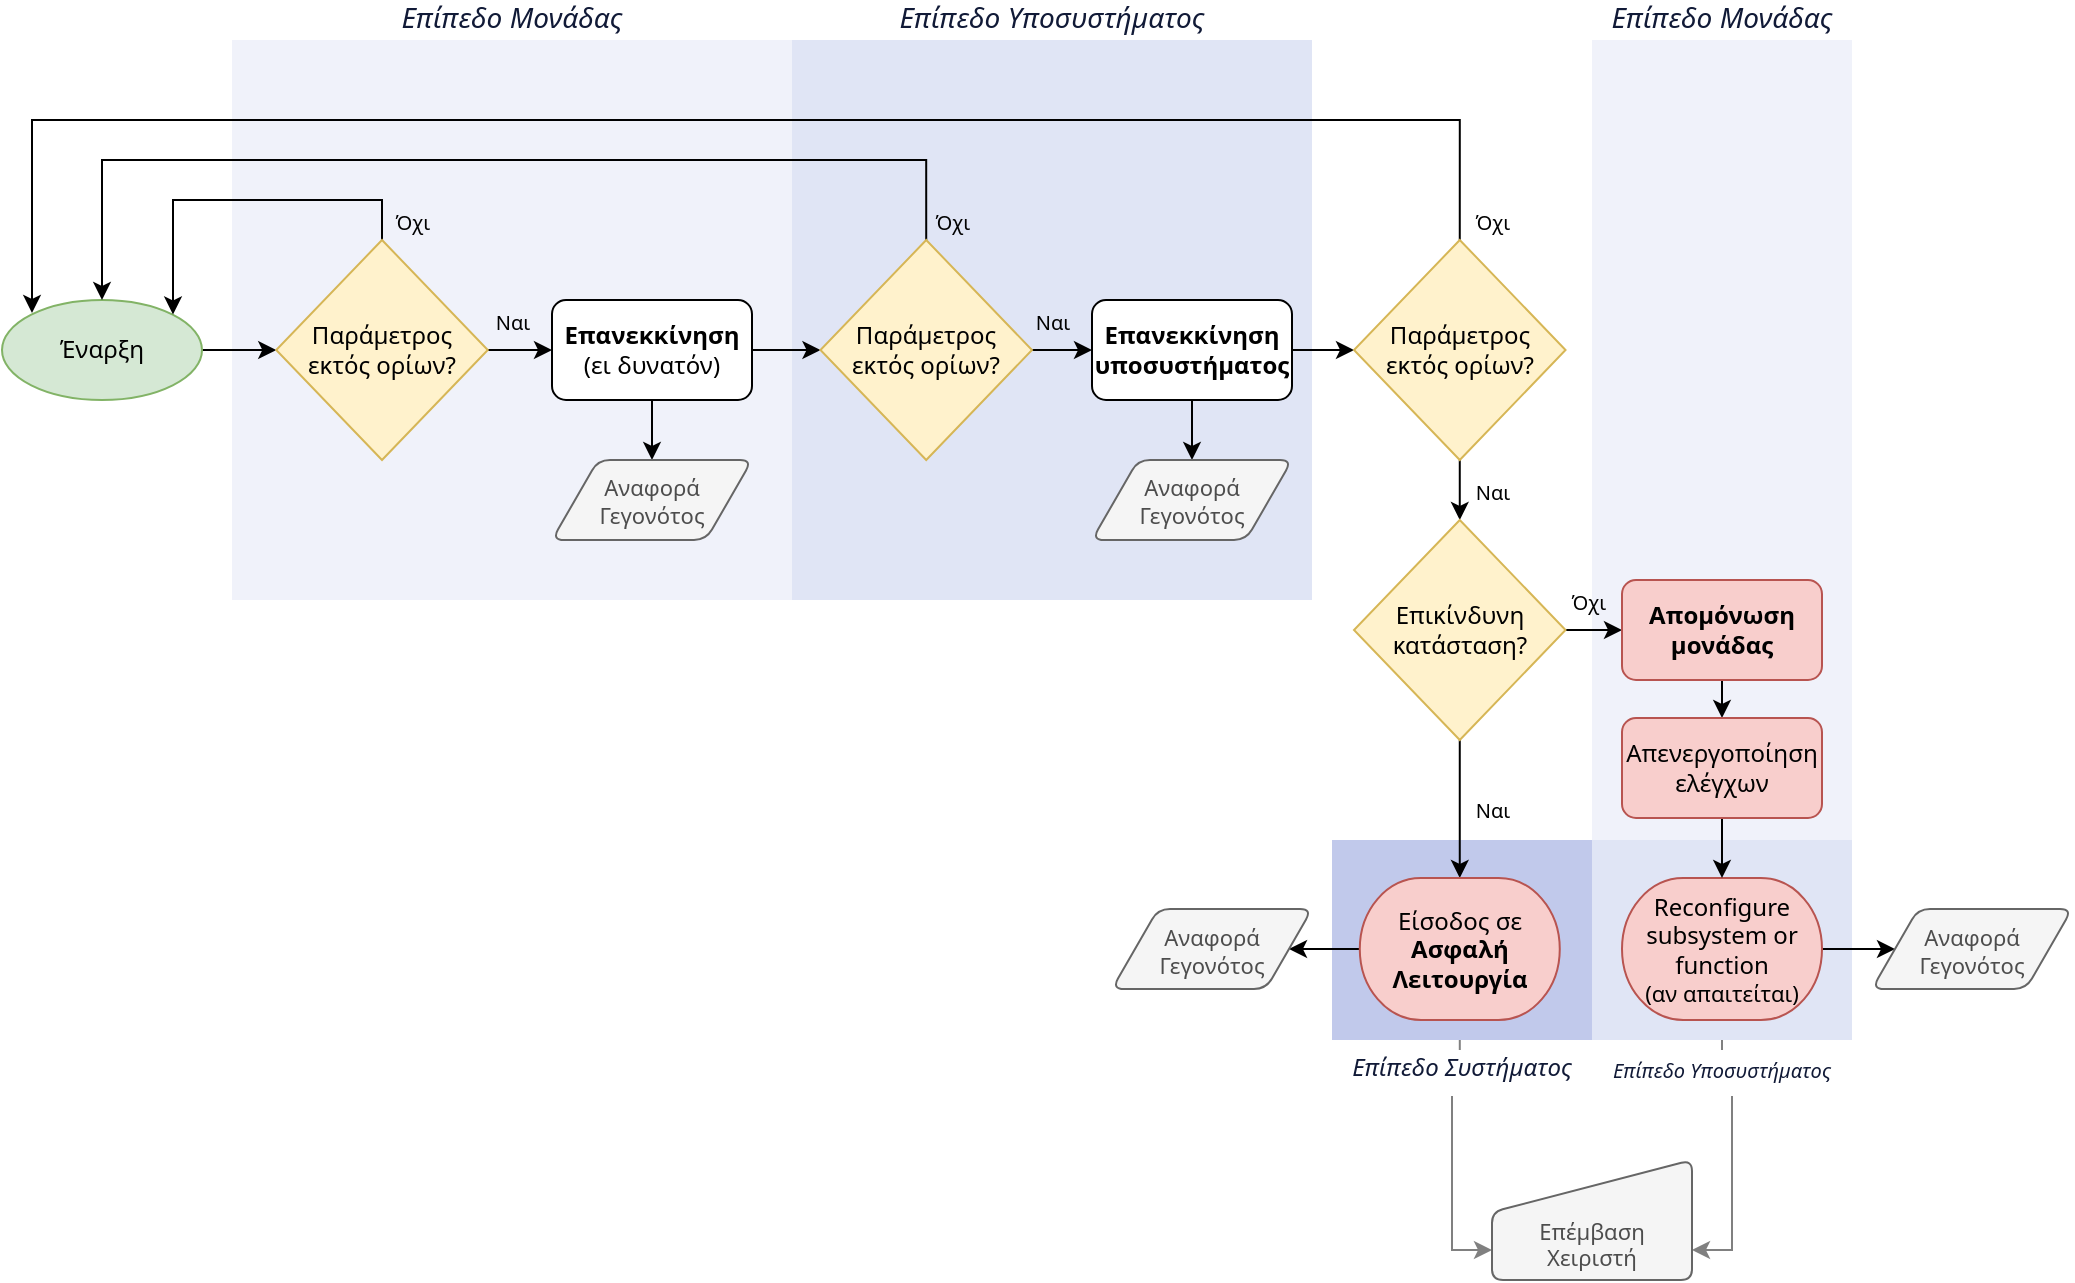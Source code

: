 <mxfile version="14.8.0" type="device"><diagram id="C5RBs43oDa-KdzZeNtuy" name="Page-1"><mxGraphModel dx="1185" dy="687" grid="0" gridSize="10" guides="1" tooltips="1" connect="1" arrows="1" fold="1" page="1" pageScale="1" pageWidth="827" pageHeight="1169" math="0" shadow="0"><root><mxCell id="WIyWlLk6GJQsqaUBKTNV-0"/><mxCell id="WIyWlLk6GJQsqaUBKTNV-1" parent="WIyWlLk6GJQsqaUBKTNV-0"/><mxCell id="QBey3xWA525mtxhEQPXz-13" style="edgeStyle=orthogonalEdgeStyle;rounded=0;orthogonalLoop=1;jettySize=auto;html=1;exitX=0.5;exitY=1;exitDx=0;exitDy=0;exitPerimeter=0;entryX=0;entryY=0.75;entryDx=0;entryDy=0;fontFamily=Noto Sans;fontSize=11;fontColor=#4D4D4D;strokeColor=#808080;" parent="WIyWlLk6GJQsqaUBKTNV-1" source="rWWxSD8hS1EueQrp4gQF-73" target="QBey3xWA525mtxhEQPXz-12" edge="1"><mxGeometry relative="1" as="geometry"/></mxCell><mxCell id="QBey3xWA525mtxhEQPXz-14" style="edgeStyle=orthogonalEdgeStyle;rounded=0;orthogonalLoop=1;jettySize=auto;html=1;exitX=0.5;exitY=1;exitDx=0;exitDy=0;exitPerimeter=0;entryX=1;entryY=0.75;entryDx=0;entryDy=0;fontFamily=Noto Sans;fontSize=11;fontColor=#4D4D4D;strokeColor=#808080;" parent="WIyWlLk6GJQsqaUBKTNV-1" source="rWWxSD8hS1EueQrp4gQF-98" target="QBey3xWA525mtxhEQPXz-12" edge="1"><mxGeometry relative="1" as="geometry"/></mxCell><mxCell id="QBey3xWA525mtxhEQPXz-15" value="" style="rounded=0;whiteSpace=wrap;html=1;strokeWidth=1;fontFamily=Noto Sans;fontSize=11;fontColor=#4D4D4D;strokeColor=none;" parent="WIyWlLk6GJQsqaUBKTNV-1" vertex="1"><mxGeometry x="710" y="1255" width="260" height="23" as="geometry"/></mxCell><mxCell id="rWWxSD8hS1EueQrp4gQF-95" value="Επίπεδο Συστήματος" style="rounded=0;whiteSpace=wrap;html=1;strokeWidth=1;fontFamily=Noto Sans;fontSize=12;align=center;strokeColor=none;fillColor=#C1C9EB;labelPosition=center;verticalLabelPosition=bottom;verticalAlign=top;fontStyle=2;fontColor=#111a37;" parent="WIyWlLk6GJQsqaUBKTNV-1" vertex="1"><mxGeometry x="710" y="1150" width="130" height="100" as="geometry"/></mxCell><mxCell id="rWWxSD8hS1EueQrp4gQF-94" value="Επίπεδο Μονάδας" style="rounded=0;whiteSpace=wrap;html=1;strokeWidth=1;fontFamily=Noto Sans;fontSize=14;align=center;strokeColor=none;labelPosition=center;verticalLabelPosition=top;verticalAlign=bottom;fontStyle=2;fontColor=#111a37;fillColor=#F0F2FA;" parent="WIyWlLk6GJQsqaUBKTNV-1" vertex="1"><mxGeometry x="840" y="750" width="130" height="400" as="geometry"/></mxCell><mxCell id="rWWxSD8hS1EueQrp4gQF-93" value="Επίπεδο Υποσυστήματος" style="rounded=0;whiteSpace=wrap;html=1;strokeWidth=1;fontFamily=Noto Sans;fontSize=14;align=center;strokeColor=none;verticalAlign=bottom;labelPosition=center;verticalLabelPosition=top;fontStyle=2;fontColor=#111a37;fillColor=#E0E5F5;" parent="WIyWlLk6GJQsqaUBKTNV-1" vertex="1"><mxGeometry x="440" y="750" width="260" height="280" as="geometry"/></mxCell><mxCell id="rWWxSD8hS1EueQrp4gQF-92" value="Επίπεδο Μονάδας" style="rounded=0;whiteSpace=wrap;html=1;strokeWidth=1;fontFamily=Noto Sans;fontSize=14;align=center;strokeColor=none;labelPosition=center;verticalLabelPosition=top;verticalAlign=bottom;fontStyle=2;fontColor=#111a37;fillColor=#F0F2FA;" parent="WIyWlLk6GJQsqaUBKTNV-1" vertex="1"><mxGeometry x="160" y="750" width="280" height="280" as="geometry"/></mxCell><mxCell id="rWWxSD8hS1EueQrp4gQF-74" style="edgeStyle=orthogonalEdgeStyle;rounded=0;orthogonalLoop=1;jettySize=auto;html=1;exitX=1;exitY=0.5;exitDx=0;exitDy=0;exitPerimeter=0;entryX=0;entryY=0.5;entryDx=0;entryDy=0;entryPerimeter=0;labelBackgroundColor=none;fontFamily=Noto Sans;fontSize=10;fontColor=#000000;" parent="WIyWlLk6GJQsqaUBKTNV-1" source="rWWxSD8hS1EueQrp4gQF-49" target="rWWxSD8hS1EueQrp4gQF-50" edge="1"><mxGeometry relative="1" as="geometry"/></mxCell><mxCell id="rWWxSD8hS1EueQrp4gQF-49" value="Έναρξη" style="strokeWidth=1;html=1;shape=mxgraph.flowchart.start_1;whiteSpace=wrap;spacing=6;fontFamily=Noto Sans;fontSource=https%3A%2F%2Ffonts.googleapis.com%2Fcss%3Ffamily%3DNoto%2BSans;fillColor=#d5e8d4;strokeColor=#82b366;" parent="WIyWlLk6GJQsqaUBKTNV-1" vertex="1"><mxGeometry x="45" y="880" width="100" height="50" as="geometry"/></mxCell><mxCell id="rWWxSD8hS1EueQrp4gQF-75" value="Ναι" style="edgeStyle=orthogonalEdgeStyle;rounded=0;orthogonalLoop=1;jettySize=auto;html=1;exitX=1;exitY=0.5;exitDx=0;exitDy=0;exitPerimeter=0;entryX=0;entryY=0.5;entryDx=0;entryDy=0;labelBackgroundColor=none;fontFamily=Noto Sans;fontSize=10;fontColor=#000000;" parent="WIyWlLk6GJQsqaUBKTNV-1" source="rWWxSD8hS1EueQrp4gQF-50" target="rWWxSD8hS1EueQrp4gQF-54" edge="1"><mxGeometry x="-0.246" y="15" relative="1" as="geometry"><mxPoint as="offset"/></mxGeometry></mxCell><mxCell id="rWWxSD8hS1EueQrp4gQF-90" value="Όχι" style="edgeStyle=orthogonalEdgeStyle;rounded=0;orthogonalLoop=1;jettySize=auto;html=1;exitX=0.5;exitY=0;exitDx=0;exitDy=0;exitPerimeter=0;labelBackgroundColor=none;fontFamily=Noto Sans;fontSize=10;fontColor=#000000;entryX=0.855;entryY=0.145;entryDx=0;entryDy=0;entryPerimeter=0;" parent="WIyWlLk6GJQsqaUBKTNV-1" source="rWWxSD8hS1EueQrp4gQF-50" target="rWWxSD8hS1EueQrp4gQF-49" edge="1"><mxGeometry x="-0.89" y="-15" relative="1" as="geometry"><Array as="points"><mxPoint x="235" y="830"/><mxPoint x="131" y="830"/></Array><mxPoint as="offset"/></mxGeometry></mxCell><mxCell id="rWWxSD8hS1EueQrp4gQF-50" value="Παράμετρος εκτός ορίων?" style="strokeWidth=1;html=1;shape=mxgraph.flowchart.decision;whiteSpace=wrap;spacing=6;fillColor=#fff2cc;strokeColor=#d6b656;fontFamily=Noto Sans;fontSource=https%3A%2F%2Ffonts.googleapis.com%2Fcss%3Ffamily%3DNoto%2BSans;" parent="WIyWlLk6GJQsqaUBKTNV-1" vertex="1"><mxGeometry x="182.12" y="850" width="105.77" height="110" as="geometry"/></mxCell><mxCell id="rWWxSD8hS1EueQrp4gQF-76" style="edgeStyle=orthogonalEdgeStyle;rounded=0;orthogonalLoop=1;jettySize=auto;html=1;exitX=1;exitY=0.5;exitDx=0;exitDy=0;entryX=0;entryY=0.5;entryDx=0;entryDy=0;entryPerimeter=0;labelBackgroundColor=none;fontFamily=Noto Sans;fontSize=10;fontColor=#000000;" parent="WIyWlLk6GJQsqaUBKTNV-1" source="rWWxSD8hS1EueQrp4gQF-54" target="rWWxSD8hS1EueQrp4gQF-56" edge="1"><mxGeometry relative="1" as="geometry"/></mxCell><mxCell id="QBey3xWA525mtxhEQPXz-1" style="edgeStyle=orthogonalEdgeStyle;rounded=0;orthogonalLoop=1;jettySize=auto;html=1;exitX=0.5;exitY=1;exitDx=0;exitDy=0;entryX=0.5;entryY=0;entryDx=0;entryDy=0;fontFamily=Noto Sans;fontSize=11;" parent="WIyWlLk6GJQsqaUBKTNV-1" source="rWWxSD8hS1EueQrp4gQF-54" target="QBey3xWA525mtxhEQPXz-0" edge="1"><mxGeometry relative="1" as="geometry"/></mxCell><mxCell id="rWWxSD8hS1EueQrp4gQF-54" value="&lt;div&gt;&lt;b&gt;Επανεκκίνηση&lt;/b&gt;&lt;/div&gt;&lt;div&gt;(ει δυνατόν)&lt;br&gt;&lt;/div&gt;" style="rounded=1;whiteSpace=wrap;html=1;absoluteArcSize=1;arcSize=14;strokeWidth=1;spacing=6;fontFamily=Noto Sans;fontSource=https%3A%2F%2Ffonts.googleapis.com%2Fcss%3Ffamily%3DNoto%2BSans;" parent="WIyWlLk6GJQsqaUBKTNV-1" vertex="1"><mxGeometry x="320" y="880" width="100" height="50" as="geometry"/></mxCell><mxCell id="rWWxSD8hS1EueQrp4gQF-77" value="Ναι" style="edgeStyle=orthogonalEdgeStyle;rounded=0;orthogonalLoop=1;jettySize=auto;html=1;exitX=1;exitY=0.5;exitDx=0;exitDy=0;exitPerimeter=0;entryX=0;entryY=0.5;entryDx=0;entryDy=0;labelBackgroundColor=none;fontFamily=Noto Sans;fontSize=10;fontColor=#000000;" parent="WIyWlLk6GJQsqaUBKTNV-1" source="rWWxSD8hS1EueQrp4gQF-56" target="rWWxSD8hS1EueQrp4gQF-59" edge="1"><mxGeometry x="-0.333" y="15" relative="1" as="geometry"><mxPoint as="offset"/></mxGeometry></mxCell><mxCell id="rWWxSD8hS1EueQrp4gQF-86" value="Όχι" style="edgeStyle=orthogonalEdgeStyle;rounded=0;orthogonalLoop=1;jettySize=auto;html=1;exitX=0.5;exitY=0;exitDx=0;exitDy=0;exitPerimeter=0;entryX=0.5;entryY=0;entryDx=0;entryDy=0;entryPerimeter=0;labelBackgroundColor=none;fontFamily=Noto Sans;fontSize=10;fontColor=#000000;" parent="WIyWlLk6GJQsqaUBKTNV-1" source="rWWxSD8hS1EueQrp4gQF-56" target="rWWxSD8hS1EueQrp4gQF-49" edge="1"><mxGeometry x="-0.962" y="-13" relative="1" as="geometry"><Array as="points"><mxPoint x="507" y="810"/><mxPoint x="95" y="810"/></Array><mxPoint as="offset"/></mxGeometry></mxCell><mxCell id="rWWxSD8hS1EueQrp4gQF-56" value="Παράμετρος εκτός ορίων?" style="strokeWidth=1;html=1;shape=mxgraph.flowchart.decision;whiteSpace=wrap;spacing=6;fillColor=#fff2cc;strokeColor=#d6b656;fontFamily=Noto Sans;fontSource=https%3A%2F%2Ffonts.googleapis.com%2Fcss%3Ffamily%3DNoto%2BSans;" parent="WIyWlLk6GJQsqaUBKTNV-1" vertex="1"><mxGeometry x="454.23" y="850" width="105.77" height="110" as="geometry"/></mxCell><mxCell id="rWWxSD8hS1EueQrp4gQF-78" style="edgeStyle=orthogonalEdgeStyle;rounded=0;orthogonalLoop=1;jettySize=auto;html=1;exitX=1;exitY=0.5;exitDx=0;exitDy=0;entryX=0;entryY=0.5;entryDx=0;entryDy=0;entryPerimeter=0;labelBackgroundColor=none;fontFamily=Noto Sans;fontSize=10;fontColor=#000000;" parent="WIyWlLk6GJQsqaUBKTNV-1" source="rWWxSD8hS1EueQrp4gQF-59" target="rWWxSD8hS1EueQrp4gQF-61" edge="1"><mxGeometry relative="1" as="geometry"/></mxCell><mxCell id="QBey3xWA525mtxhEQPXz-3" style="edgeStyle=orthogonalEdgeStyle;rounded=0;orthogonalLoop=1;jettySize=auto;html=1;exitX=0.5;exitY=1;exitDx=0;exitDy=0;entryX=0.5;entryY=0;entryDx=0;entryDy=0;fontFamily=Noto Sans;fontSize=11;" parent="WIyWlLk6GJQsqaUBKTNV-1" source="rWWxSD8hS1EueQrp4gQF-59" target="QBey3xWA525mtxhEQPXz-2" edge="1"><mxGeometry relative="1" as="geometry"/></mxCell><mxCell id="rWWxSD8hS1EueQrp4gQF-59" value="&lt;b&gt;Επανεκκίνηση υποσυστήματος&lt;/b&gt;" style="rounded=1;whiteSpace=wrap;html=1;absoluteArcSize=1;arcSize=14;strokeWidth=1;spacing=6;fontFamily=Noto Sans;fontSource=https%3A%2F%2Ffonts.googleapis.com%2Fcss%3Ffamily%3DNoto%2BSans;" parent="WIyWlLk6GJQsqaUBKTNV-1" vertex="1"><mxGeometry x="590" y="880" width="100" height="50" as="geometry"/></mxCell><mxCell id="rWWxSD8hS1EueQrp4gQF-82" value="Ναι" style="edgeStyle=orthogonalEdgeStyle;rounded=0;orthogonalLoop=1;jettySize=auto;html=1;exitX=0.5;exitY=1;exitDx=0;exitDy=0;exitPerimeter=0;entryX=0.5;entryY=0;entryDx=0;entryDy=0;entryPerimeter=0;labelBackgroundColor=none;fontFamily=Noto Sans;fontSize=10;fontColor=#000000;" parent="WIyWlLk6GJQsqaUBKTNV-1" source="rWWxSD8hS1EueQrp4gQF-61" target="rWWxSD8hS1EueQrp4gQF-64" edge="1"><mxGeometry y="16" relative="1" as="geometry"><mxPoint as="offset"/></mxGeometry></mxCell><mxCell id="rWWxSD8hS1EueQrp4gQF-87" value="Όχι" style="edgeStyle=orthogonalEdgeStyle;rounded=0;orthogonalLoop=1;jettySize=auto;html=1;exitX=0.5;exitY=0;exitDx=0;exitDy=0;exitPerimeter=0;entryX=0.15;entryY=0.13;entryDx=0;entryDy=0;entryPerimeter=0;labelBackgroundColor=none;fontFamily=Noto Sans;fontSize=10;fontColor=#000000;" parent="WIyWlLk6GJQsqaUBKTNV-1" source="rWWxSD8hS1EueQrp4gQF-61" target="rWWxSD8hS1EueQrp4gQF-49" edge="1"><mxGeometry x="-0.977" y="-16" relative="1" as="geometry"><Array as="points"><mxPoint x="774" y="790"/><mxPoint x="60" y="790"/></Array><mxPoint as="offset"/></mxGeometry></mxCell><mxCell id="rWWxSD8hS1EueQrp4gQF-61" value="Παράμετρος εκτός ορίων?" style="strokeWidth=1;html=1;shape=mxgraph.flowchart.decision;whiteSpace=wrap;spacing=6;fillColor=#fff2cc;strokeColor=#d6b656;fontFamily=Noto Sans;fontSource=https%3A%2F%2Ffonts.googleapis.com%2Fcss%3Ffamily%3DNoto%2BSans;" parent="WIyWlLk6GJQsqaUBKTNV-1" vertex="1"><mxGeometry x="721" y="850" width="105.77" height="110" as="geometry"/></mxCell><mxCell id="rWWxSD8hS1EueQrp4gQF-80" value="Ναι" style="edgeStyle=orthogonalEdgeStyle;rounded=0;orthogonalLoop=1;jettySize=auto;html=1;exitX=0.5;exitY=1;exitDx=0;exitDy=0;exitPerimeter=0;entryX=0.5;entryY=0;entryDx=0;entryDy=0;entryPerimeter=0;labelBackgroundColor=none;fontFamily=Noto Sans;fontSize=10;fontColor=#000000;align=center;" parent="WIyWlLk6GJQsqaUBKTNV-1" source="rWWxSD8hS1EueQrp4gQF-64" target="rWWxSD8hS1EueQrp4gQF-73" edge="1"><mxGeometry y="16" relative="1" as="geometry"><mxPoint as="offset"/></mxGeometry></mxCell><mxCell id="rWWxSD8hS1EueQrp4gQF-81" value="Όχι" style="edgeStyle=orthogonalEdgeStyle;rounded=0;orthogonalLoop=1;jettySize=auto;html=1;exitX=1;exitY=0.5;exitDx=0;exitDy=0;exitPerimeter=0;entryX=0;entryY=0.5;entryDx=0;entryDy=0;labelBackgroundColor=none;fontFamily=Noto Sans;fontSize=10;fontColor=#000000;" parent="WIyWlLk6GJQsqaUBKTNV-1" source="rWWxSD8hS1EueQrp4gQF-64" target="rWWxSD8hS1EueQrp4gQF-100" edge="1"><mxGeometry x="-0.204" y="15" relative="1" as="geometry"><mxPoint x="860" y="1075" as="targetPoint"/><mxPoint as="offset"/></mxGeometry></mxCell><mxCell id="rWWxSD8hS1EueQrp4gQF-64" value="Επικίνδυνη κατάσταση?" style="strokeWidth=1;html=1;shape=mxgraph.flowchart.decision;whiteSpace=wrap;spacing=6;fillColor=#fff2cc;strokeColor=#d6b656;fontFamily=Noto Sans;fontSource=https%3A%2F%2Ffonts.googleapis.com%2Fcss%3Ffamily%3DNoto%2BSans;fontSize=12;" parent="WIyWlLk6GJQsqaUBKTNV-1" vertex="1"><mxGeometry x="721" y="990" width="105.77" height="110" as="geometry"/></mxCell><mxCell id="QBey3xWA525mtxhEQPXz-11" style="edgeStyle=orthogonalEdgeStyle;rounded=0;orthogonalLoop=1;jettySize=auto;html=1;exitX=0;exitY=0.5;exitDx=0;exitDy=0;exitPerimeter=0;entryX=1;entryY=0.5;entryDx=0;entryDy=0;fontFamily=Noto Sans;fontSize=11;" parent="WIyWlLk6GJQsqaUBKTNV-1" source="rWWxSD8hS1EueQrp4gQF-73" target="QBey3xWA525mtxhEQPXz-10" edge="1"><mxGeometry relative="1" as="geometry"/></mxCell><mxCell id="rWWxSD8hS1EueQrp4gQF-73" value="Είσοδος σε &lt;b&gt;Ασφαλή Λειτουργία&lt;/b&gt;" style="strokeWidth=1;html=1;shape=mxgraph.flowchart.terminator;whiteSpace=wrap;fontFamily=Noto Sans;align=center;fillColor=#f8cecc;strokeColor=#b85450;" parent="WIyWlLk6GJQsqaUBKTNV-1" vertex="1"><mxGeometry x="723.89" y="1169" width="100" height="71" as="geometry"/></mxCell><mxCell id="rWWxSD8hS1EueQrp4gQF-97" value="Επίπεδο Υποσυστήματος" style="rounded=0;whiteSpace=wrap;html=1;strokeWidth=1;fontFamily=Noto Sans;fontSize=10;align=center;strokeColor=none;labelPosition=center;verticalLabelPosition=bottom;verticalAlign=top;fontStyle=2;fontColor=#111a37;fillColor=#E0E5F5;spacingTop=2;" parent="WIyWlLk6GJQsqaUBKTNV-1" vertex="1"><mxGeometry x="840" y="1150" width="130" height="100" as="geometry"/></mxCell><mxCell id="QBey3xWA525mtxhEQPXz-5" style="edgeStyle=orthogonalEdgeStyle;rounded=0;orthogonalLoop=1;jettySize=auto;html=1;exitX=1;exitY=0.5;exitDx=0;exitDy=0;exitPerimeter=0;entryX=0;entryY=0.5;entryDx=0;entryDy=0;fontFamily=Noto Sans;fontSize=11;" parent="WIyWlLk6GJQsqaUBKTNV-1" source="rWWxSD8hS1EueQrp4gQF-98" target="QBey3xWA525mtxhEQPXz-4" edge="1"><mxGeometry relative="1" as="geometry"/></mxCell><mxCell id="rWWxSD8hS1EueQrp4gQF-98" value="&lt;div&gt;Reconfigure subsystem or&lt;/div&gt;&lt;div&gt;function&lt;br&gt;&lt;/div&gt;&lt;div&gt;&lt;font style=&quot;font-size: 11px&quot;&gt;(αν απαιτείται)&lt;/font&gt;&lt;br&gt;&lt;/div&gt;" style="strokeWidth=1;html=1;shape=mxgraph.flowchart.terminator;whiteSpace=wrap;fontFamily=Noto Sans;align=center;fillColor=#f8cecc;strokeColor=#b85450;" parent="WIyWlLk6GJQsqaUBKTNV-1" vertex="1"><mxGeometry x="855" y="1169" width="100" height="71" as="geometry"/></mxCell><mxCell id="rWWxSD8hS1EueQrp4gQF-104" style="edgeStyle=orthogonalEdgeStyle;rounded=0;orthogonalLoop=1;jettySize=auto;html=1;exitX=0.5;exitY=1;exitDx=0;exitDy=0;entryX=0.5;entryY=0;entryDx=0;entryDy=0;labelBackgroundColor=none;fontFamily=Noto Sans;fontSize=14;fontColor=#111a37;align=center;" parent="WIyWlLk6GJQsqaUBKTNV-1" source="rWWxSD8hS1EueQrp4gQF-100" target="rWWxSD8hS1EueQrp4gQF-102" edge="1"><mxGeometry relative="1" as="geometry"/></mxCell><mxCell id="rWWxSD8hS1EueQrp4gQF-100" value="&lt;div&gt;Απομόνωση&lt;/div&gt;&lt;div&gt;μονάδας&lt;br&gt;&lt;/div&gt;" style="rounded=1;whiteSpace=wrap;html=1;absoluteArcSize=1;arcSize=14;strokeWidth=1;spacing=6;fontFamily=Noto Sans;fontSource=https%3A%2F%2Ffonts.googleapis.com%2Fcss%3Ffamily%3DNoto%2BSans;fontStyle=1;fillColor=#f8cecc;strokeColor=#b85450;" parent="WIyWlLk6GJQsqaUBKTNV-1" vertex="1"><mxGeometry x="855" y="1020" width="100" height="50" as="geometry"/></mxCell><mxCell id="rWWxSD8hS1EueQrp4gQF-105" style="edgeStyle=orthogonalEdgeStyle;rounded=0;orthogonalLoop=1;jettySize=auto;html=1;exitX=0.5;exitY=1;exitDx=0;exitDy=0;entryX=0.5;entryY=0;entryDx=0;entryDy=0;entryPerimeter=0;labelBackgroundColor=none;fontFamily=Noto Sans;fontSize=14;fontColor=#111a37;align=center;" parent="WIyWlLk6GJQsqaUBKTNV-1" source="rWWxSD8hS1EueQrp4gQF-102" target="rWWxSD8hS1EueQrp4gQF-98" edge="1"><mxGeometry relative="1" as="geometry"/></mxCell><mxCell id="rWWxSD8hS1EueQrp4gQF-102" value="Απενεργοποίηση ελέγχων" style="rounded=1;whiteSpace=wrap;html=1;absoluteArcSize=1;arcSize=14;strokeWidth=1;spacing=6;fontFamily=Noto Sans;fontSource=https%3A%2F%2Ffonts.googleapis.com%2Fcss%3Ffamily%3DNoto%2BSans;fontStyle=0;fillColor=#f8cecc;strokeColor=#b85450;" parent="WIyWlLk6GJQsqaUBKTNV-1" vertex="1"><mxGeometry x="855" y="1089" width="100" height="50" as="geometry"/></mxCell><mxCell id="QBey3xWA525mtxhEQPXz-0" value="&lt;div&gt;Αναφορά&lt;/div&gt;&lt;div&gt;Γεγονότος&lt;br&gt;&lt;/div&gt;" style="shape=parallelogram;html=1;strokeWidth=1;perimeter=parallelogramPerimeter;whiteSpace=wrap;rounded=1;arcSize=12;size=0.23;fontFamily=Noto Sans;fontSource=https%3A%2F%2Ffonts.googleapis.com%2Fcss%3Ffamily%3DNoto%2BSans;fontSize=11;fillColor=#f5f5f5;strokeColor=#666666;fontColor=#4D4D4D;" parent="WIyWlLk6GJQsqaUBKTNV-1" vertex="1"><mxGeometry x="320" y="960" width="100" height="40" as="geometry"/></mxCell><mxCell id="QBey3xWA525mtxhEQPXz-2" value="&lt;div&gt;Αναφορά&lt;/div&gt;&lt;div&gt;Γεγονότος&lt;br&gt;&lt;/div&gt;" style="shape=parallelogram;html=1;strokeWidth=1;perimeter=parallelogramPerimeter;whiteSpace=wrap;rounded=1;arcSize=12;size=0.23;fontFamily=Noto Sans;fontSource=https%3A%2F%2Ffonts.googleapis.com%2Fcss%3Ffamily%3DNoto%2BSans;fontSize=11;fillColor=#f5f5f5;strokeColor=#666666;fontColor=#4D4D4D;" parent="WIyWlLk6GJQsqaUBKTNV-1" vertex="1"><mxGeometry x="590" y="960" width="100" height="40" as="geometry"/></mxCell><mxCell id="QBey3xWA525mtxhEQPXz-4" value="&lt;div&gt;Αναφορά&lt;/div&gt;&lt;div&gt;Γεγονότος&lt;br&gt;&lt;/div&gt;" style="shape=parallelogram;html=1;strokeWidth=1;perimeter=parallelogramPerimeter;whiteSpace=wrap;rounded=1;arcSize=12;size=0.23;fontFamily=Noto Sans;fontSource=https%3A%2F%2Ffonts.googleapis.com%2Fcss%3Ffamily%3DNoto%2BSans;fontSize=11;fillColor=#f5f5f5;strokeColor=#666666;fontColor=#4D4D4D;" parent="WIyWlLk6GJQsqaUBKTNV-1" vertex="1"><mxGeometry x="980" y="1184.5" width="100" height="40" as="geometry"/></mxCell><mxCell id="QBey3xWA525mtxhEQPXz-10" value="&lt;div&gt;Αναφορά&lt;/div&gt;&lt;div&gt;Γεγονότος&lt;br&gt;&lt;/div&gt;" style="shape=parallelogram;html=1;strokeWidth=1;perimeter=parallelogramPerimeter;whiteSpace=wrap;rounded=1;arcSize=12;size=0.23;fontFamily=Noto Sans;fontSource=https%3A%2F%2Ffonts.googleapis.com%2Fcss%3Ffamily%3DNoto%2BSans;fontSize=11;fillColor=#f5f5f5;strokeColor=#666666;fontColor=#4D4D4D;" parent="WIyWlLk6GJQsqaUBKTNV-1" vertex="1"><mxGeometry x="600" y="1184.5" width="100" height="40" as="geometry"/></mxCell><mxCell id="QBey3xWA525mtxhEQPXz-12" value="&lt;div&gt;Επέμβαση&lt;/div&gt;&lt;div&gt;Χειριστή&lt;br&gt;&lt;/div&gt;" style="html=1;strokeWidth=1;shape=manualInput;whiteSpace=wrap;rounded=1;size=26;arcSize=11;fontFamily=Noto Sans;fontSize=11;fillColor=#f5f5f5;strokeColor=#666666;fontColor=#4D4D4D;verticalAlign=bottom;spacing=5;" parent="WIyWlLk6GJQsqaUBKTNV-1" vertex="1"><mxGeometry x="790" y="1310" width="100" height="60" as="geometry"/></mxCell></root></mxGraphModel></diagram></mxfile>